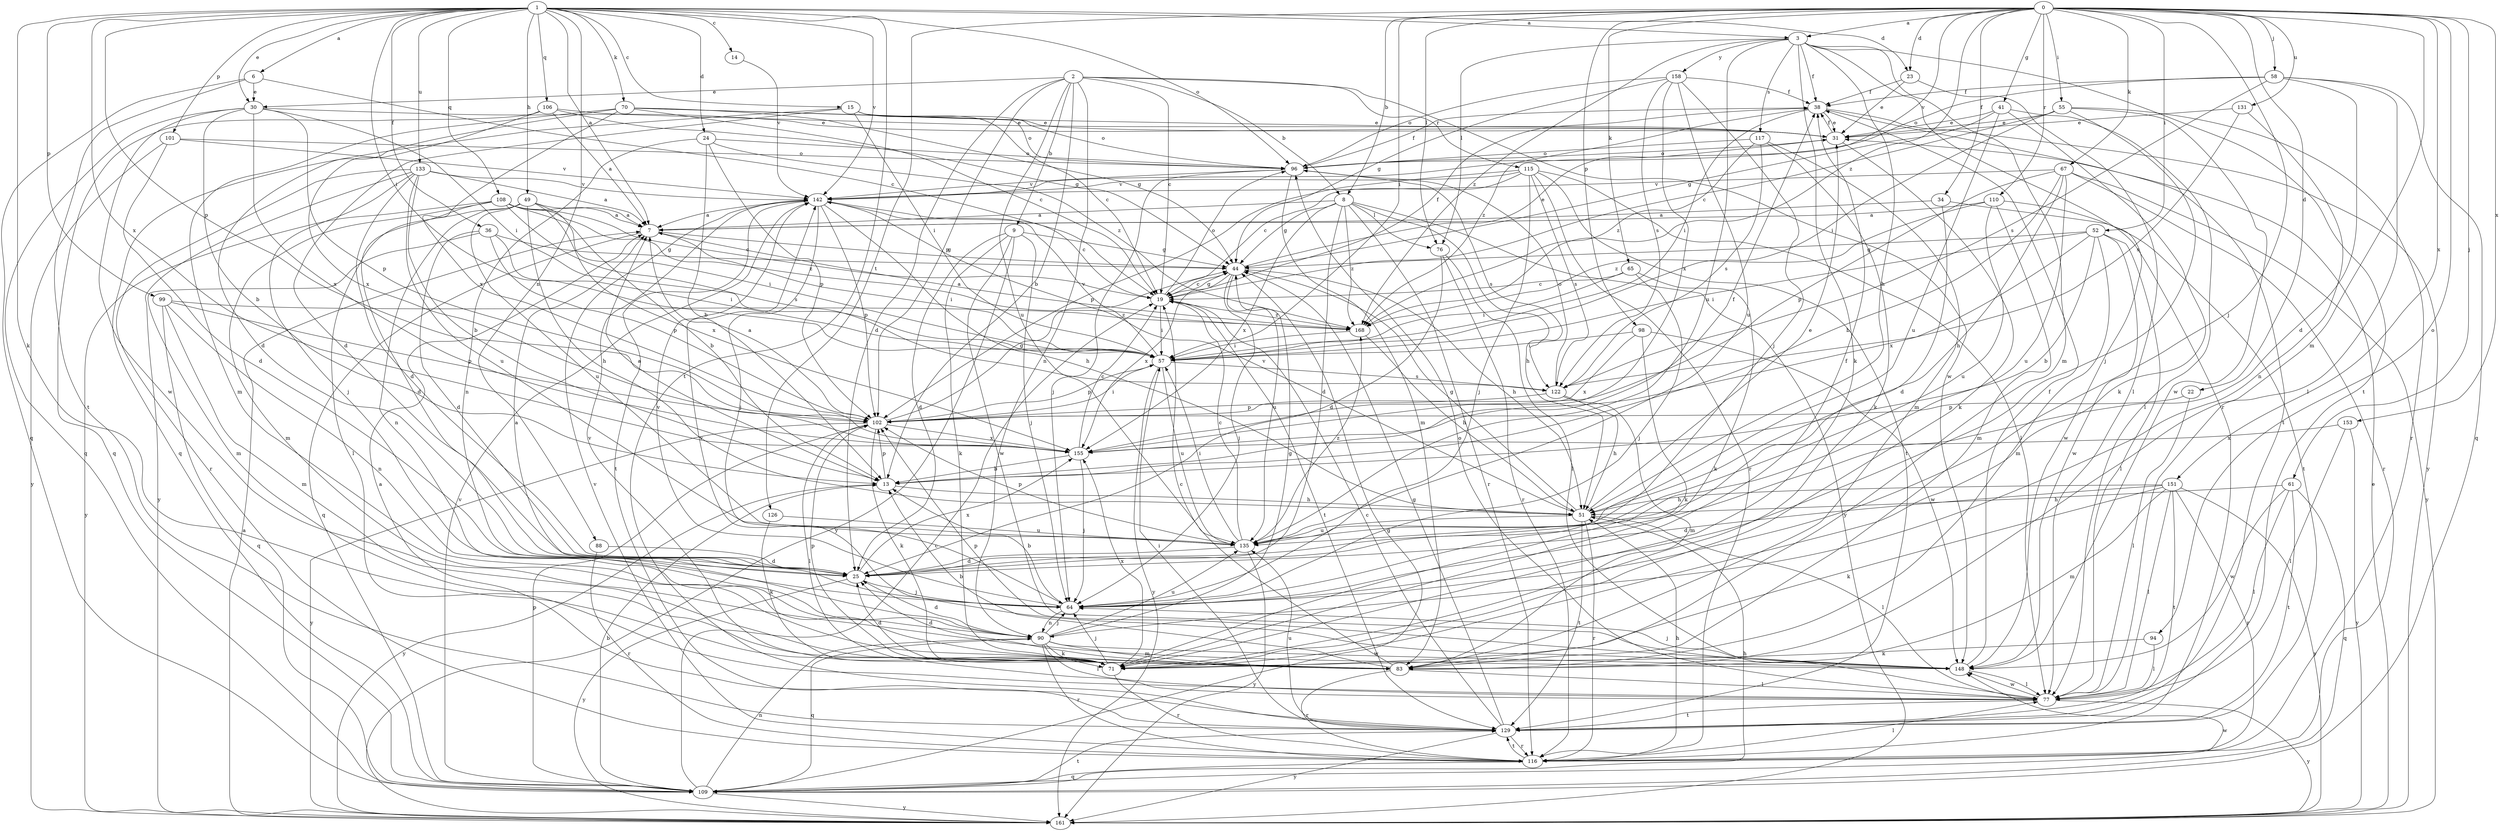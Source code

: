 strict digraph  {
0;
1;
2;
3;
6;
7;
8;
9;
13;
14;
15;
19;
22;
23;
24;
25;
30;
31;
34;
36;
38;
41;
44;
49;
51;
52;
55;
57;
58;
61;
64;
65;
67;
70;
71;
76;
77;
83;
88;
90;
94;
96;
98;
99;
101;
102;
106;
108;
109;
110;
115;
116;
117;
122;
126;
129;
131;
133;
135;
142;
148;
151;
153;
155;
158;
161;
168;
0 -> 3  [label=a];
0 -> 8  [label=b];
0 -> 22  [label=d];
0 -> 23  [label=d];
0 -> 34  [label=f];
0 -> 41  [label=g];
0 -> 52  [label=i];
0 -> 55  [label=i];
0 -> 57  [label=i];
0 -> 58  [label=j];
0 -> 61  [label=j];
0 -> 64  [label=j];
0 -> 65  [label=k];
0 -> 67  [label=k];
0 -> 76  [label=l];
0 -> 83  [label=m];
0 -> 94  [label=o];
0 -> 98  [label=p];
0 -> 110  [label=r];
0 -> 126  [label=t];
0 -> 131  [label=u];
0 -> 142  [label=v];
0 -> 151  [label=x];
0 -> 153  [label=x];
0 -> 168  [label=z];
1 -> 3  [label=a];
1 -> 6  [label=a];
1 -> 7  [label=a];
1 -> 14  [label=c];
1 -> 15  [label=c];
1 -> 23  [label=d];
1 -> 24  [label=d];
1 -> 30  [label=e];
1 -> 36  [label=f];
1 -> 49  [label=h];
1 -> 57  [label=i];
1 -> 70  [label=k];
1 -> 71  [label=k];
1 -> 88  [label=n];
1 -> 96  [label=o];
1 -> 99  [label=p];
1 -> 101  [label=p];
1 -> 102  [label=p];
1 -> 106  [label=q];
1 -> 108  [label=q];
1 -> 129  [label=t];
1 -> 133  [label=u];
1 -> 142  [label=v];
1 -> 155  [label=x];
2 -> 8  [label=b];
2 -> 9  [label=b];
2 -> 13  [label=b];
2 -> 19  [label=c];
2 -> 25  [label=d];
2 -> 30  [label=e];
2 -> 90  [label=n];
2 -> 102  [label=p];
2 -> 115  [label=r];
2 -> 135  [label=u];
2 -> 148  [label=w];
3 -> 38  [label=f];
3 -> 51  [label=h];
3 -> 71  [label=k];
3 -> 76  [label=l];
3 -> 83  [label=m];
3 -> 116  [label=r];
3 -> 117  [label=s];
3 -> 129  [label=t];
3 -> 135  [label=u];
3 -> 158  [label=y];
3 -> 168  [label=z];
6 -> 19  [label=c];
6 -> 30  [label=e];
6 -> 109  [label=q];
6 -> 129  [label=t];
7 -> 44  [label=g];
7 -> 57  [label=i];
7 -> 109  [label=q];
8 -> 7  [label=a];
8 -> 25  [label=d];
8 -> 44  [label=g];
8 -> 51  [label=h];
8 -> 76  [label=l];
8 -> 116  [label=r];
8 -> 155  [label=x];
8 -> 161  [label=y];
8 -> 168  [label=z];
9 -> 25  [label=d];
9 -> 44  [label=g];
9 -> 64  [label=j];
9 -> 71  [label=k];
9 -> 148  [label=w];
9 -> 161  [label=y];
13 -> 7  [label=a];
13 -> 38  [label=f];
13 -> 51  [label=h];
13 -> 102  [label=p];
13 -> 161  [label=y];
14 -> 142  [label=v];
15 -> 19  [label=c];
15 -> 25  [label=d];
15 -> 31  [label=e];
15 -> 57  [label=i];
15 -> 96  [label=o];
15 -> 109  [label=q];
19 -> 38  [label=f];
19 -> 44  [label=g];
19 -> 57  [label=i];
19 -> 96  [label=o];
19 -> 129  [label=t];
19 -> 168  [label=z];
22 -> 77  [label=l];
22 -> 102  [label=p];
23 -> 31  [label=e];
23 -> 38  [label=f];
23 -> 77  [label=l];
24 -> 13  [label=b];
24 -> 90  [label=n];
24 -> 96  [label=o];
24 -> 102  [label=p];
24 -> 168  [label=z];
25 -> 64  [label=j];
25 -> 155  [label=x];
25 -> 161  [label=y];
30 -> 13  [label=b];
30 -> 31  [label=e];
30 -> 57  [label=i];
30 -> 102  [label=p];
30 -> 109  [label=q];
30 -> 148  [label=w];
30 -> 155  [label=x];
31 -> 38  [label=f];
31 -> 71  [label=k];
31 -> 96  [label=o];
34 -> 7  [label=a];
34 -> 25  [label=d];
34 -> 129  [label=t];
36 -> 25  [label=d];
36 -> 44  [label=g];
36 -> 57  [label=i];
36 -> 83  [label=m];
36 -> 102  [label=p];
38 -> 31  [label=e];
38 -> 57  [label=i];
38 -> 129  [label=t];
38 -> 161  [label=y];
38 -> 168  [label=z];
41 -> 31  [label=e];
41 -> 44  [label=g];
41 -> 71  [label=k];
41 -> 77  [label=l];
41 -> 135  [label=u];
44 -> 19  [label=c];
44 -> 31  [label=e];
44 -> 51  [label=h];
44 -> 64  [label=j];
44 -> 135  [label=u];
44 -> 155  [label=x];
49 -> 7  [label=a];
49 -> 13  [label=b];
49 -> 51  [label=h];
49 -> 77  [label=l];
49 -> 90  [label=n];
49 -> 135  [label=u];
49 -> 155  [label=x];
51 -> 31  [label=e];
51 -> 44  [label=g];
51 -> 77  [label=l];
51 -> 116  [label=r];
51 -> 129  [label=t];
51 -> 135  [label=u];
51 -> 142  [label=v];
52 -> 13  [label=b];
52 -> 44  [label=g];
52 -> 57  [label=i];
52 -> 77  [label=l];
52 -> 83  [label=m];
52 -> 148  [label=w];
52 -> 155  [label=x];
55 -> 19  [label=c];
55 -> 31  [label=e];
55 -> 57  [label=i];
55 -> 64  [label=j];
55 -> 116  [label=r];
55 -> 148  [label=w];
57 -> 102  [label=p];
57 -> 122  [label=s];
57 -> 135  [label=u];
57 -> 142  [label=v];
57 -> 161  [label=y];
58 -> 25  [label=d];
58 -> 38  [label=f];
58 -> 77  [label=l];
58 -> 96  [label=o];
58 -> 109  [label=q];
58 -> 122  [label=s];
61 -> 51  [label=h];
61 -> 77  [label=l];
61 -> 109  [label=q];
61 -> 129  [label=t];
61 -> 148  [label=w];
64 -> 7  [label=a];
64 -> 13  [label=b];
64 -> 38  [label=f];
64 -> 90  [label=n];
64 -> 142  [label=v];
65 -> 19  [label=c];
65 -> 57  [label=i];
65 -> 64  [label=j];
65 -> 71  [label=k];
67 -> 13  [label=b];
67 -> 51  [label=h];
67 -> 102  [label=p];
67 -> 116  [label=r];
67 -> 135  [label=u];
67 -> 142  [label=v];
67 -> 161  [label=y];
70 -> 19  [label=c];
70 -> 25  [label=d];
70 -> 31  [label=e];
70 -> 44  [label=g];
70 -> 83  [label=m];
70 -> 96  [label=o];
70 -> 155  [label=x];
71 -> 25  [label=d];
71 -> 64  [label=j];
71 -> 102  [label=p];
71 -> 116  [label=r];
71 -> 142  [label=v];
71 -> 155  [label=x];
76 -> 25  [label=d];
76 -> 77  [label=l];
76 -> 116  [label=r];
77 -> 96  [label=o];
77 -> 129  [label=t];
77 -> 148  [label=w];
77 -> 161  [label=y];
83 -> 13  [label=b];
83 -> 19  [label=c];
83 -> 25  [label=d];
83 -> 77  [label=l];
83 -> 116  [label=r];
88 -> 25  [label=d];
88 -> 116  [label=r];
90 -> 25  [label=d];
90 -> 44  [label=g];
90 -> 64  [label=j];
90 -> 71  [label=k];
90 -> 77  [label=l];
90 -> 83  [label=m];
90 -> 109  [label=q];
90 -> 116  [label=r];
90 -> 135  [label=u];
90 -> 148  [label=w];
94 -> 71  [label=k];
94 -> 77  [label=l];
96 -> 38  [label=f];
96 -> 64  [label=j];
96 -> 83  [label=m];
96 -> 122  [label=s];
96 -> 142  [label=v];
98 -> 57  [label=i];
98 -> 71  [label=k];
98 -> 148  [label=w];
98 -> 155  [label=x];
99 -> 83  [label=m];
99 -> 90  [label=n];
99 -> 102  [label=p];
99 -> 109  [label=q];
99 -> 168  [label=z];
101 -> 25  [label=d];
101 -> 96  [label=o];
101 -> 142  [label=v];
101 -> 161  [label=y];
102 -> 7  [label=a];
102 -> 44  [label=g];
102 -> 57  [label=i];
102 -> 71  [label=k];
102 -> 77  [label=l];
102 -> 155  [label=x];
102 -> 161  [label=y];
106 -> 7  [label=a];
106 -> 31  [label=e];
106 -> 44  [label=g];
106 -> 109  [label=q];
106 -> 155  [label=x];
108 -> 7  [label=a];
108 -> 19  [label=c];
108 -> 25  [label=d];
108 -> 57  [label=i];
108 -> 83  [label=m];
108 -> 122  [label=s];
108 -> 161  [label=y];
108 -> 168  [label=z];
109 -> 13  [label=b];
109 -> 19  [label=c];
109 -> 44  [label=g];
109 -> 51  [label=h];
109 -> 90  [label=n];
109 -> 102  [label=p];
109 -> 129  [label=t];
109 -> 142  [label=v];
109 -> 148  [label=w];
109 -> 161  [label=y];
110 -> 7  [label=a];
110 -> 83  [label=m];
110 -> 135  [label=u];
110 -> 148  [label=w];
110 -> 168  [label=z];
115 -> 19  [label=c];
115 -> 64  [label=j];
115 -> 77  [label=l];
115 -> 102  [label=p];
115 -> 116  [label=r];
115 -> 122  [label=s];
115 -> 129  [label=t];
115 -> 142  [label=v];
116 -> 51  [label=h];
116 -> 77  [label=l];
116 -> 109  [label=q];
116 -> 129  [label=t];
116 -> 142  [label=v];
117 -> 71  [label=k];
117 -> 83  [label=m];
117 -> 96  [label=o];
117 -> 122  [label=s];
117 -> 168  [label=z];
122 -> 51  [label=h];
122 -> 83  [label=m];
122 -> 96  [label=o];
122 -> 102  [label=p];
126 -> 71  [label=k];
126 -> 135  [label=u];
129 -> 7  [label=a];
129 -> 19  [label=c];
129 -> 44  [label=g];
129 -> 57  [label=i];
129 -> 116  [label=r];
129 -> 135  [label=u];
129 -> 161  [label=y];
131 -> 31  [label=e];
131 -> 90  [label=n];
131 -> 122  [label=s];
133 -> 7  [label=a];
133 -> 13  [label=b];
133 -> 25  [label=d];
133 -> 64  [label=j];
133 -> 116  [label=r];
133 -> 135  [label=u];
133 -> 142  [label=v];
133 -> 161  [label=y];
135 -> 19  [label=c];
135 -> 25  [label=d];
135 -> 57  [label=i];
135 -> 102  [label=p];
135 -> 161  [label=y];
135 -> 168  [label=z];
142 -> 7  [label=a];
142 -> 19  [label=c];
142 -> 51  [label=h];
142 -> 64  [label=j];
142 -> 102  [label=p];
142 -> 129  [label=t];
148 -> 38  [label=f];
148 -> 64  [label=j];
148 -> 77  [label=l];
148 -> 102  [label=p];
148 -> 142  [label=v];
151 -> 25  [label=d];
151 -> 51  [label=h];
151 -> 71  [label=k];
151 -> 77  [label=l];
151 -> 83  [label=m];
151 -> 116  [label=r];
151 -> 129  [label=t];
151 -> 161  [label=y];
153 -> 77  [label=l];
153 -> 155  [label=x];
153 -> 161  [label=y];
155 -> 13  [label=b];
155 -> 19  [label=c];
155 -> 64  [label=j];
158 -> 38  [label=f];
158 -> 44  [label=g];
158 -> 64  [label=j];
158 -> 96  [label=o];
158 -> 122  [label=s];
158 -> 135  [label=u];
158 -> 155  [label=x];
161 -> 7  [label=a];
161 -> 31  [label=e];
168 -> 7  [label=a];
168 -> 51  [label=h];
168 -> 57  [label=i];
}
